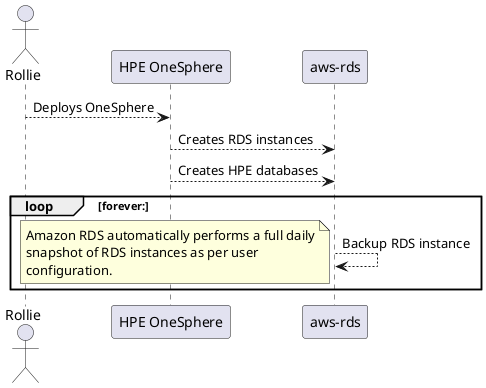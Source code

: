 @startuml

actor Rollie

participant "HPE OneSphere"
participant "aws-rds"


Rollie --> "HPE OneSphere": Deploys OneSphere
"HPE OneSphere" --> "aws-rds": Creates RDS instances
"HPE OneSphere" --> "aws-rds": Creates HPE databases

loop forever:
    "aws-rds" --> "aws-rds": Backup RDS instance
    note left
       Amazon RDS automatically performs a full daily
       snapshot of RDS instances as per user
       configuration.
    end note
end

@enduml